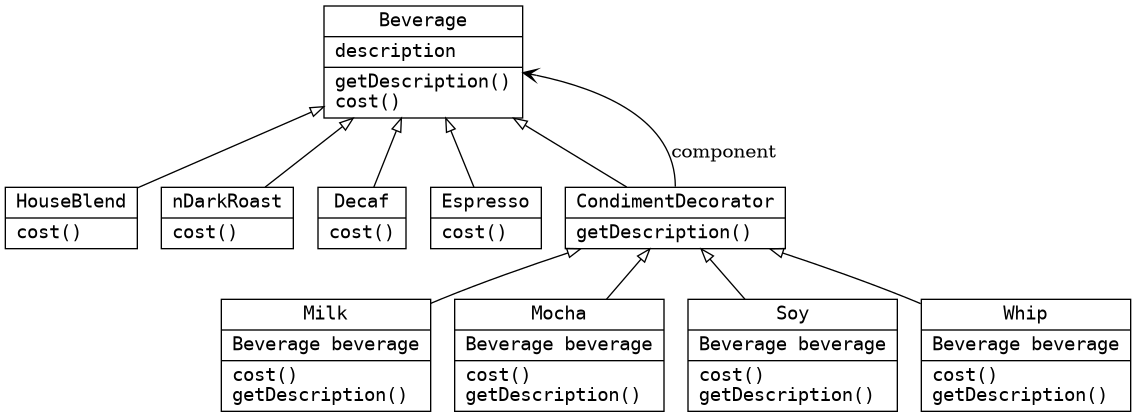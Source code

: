 @startdot
digraph s {
    rankdir = BT;

    edge[arrowhead=empty];
    node[shape="record", fontname="Consolas,Monaco"];

    node_beverage[label="{Beverage|description\l|getDescription()\lcost()\l}"];

    node_houseBlend[label="{<d0>HouseBlend|cost()\l}"];
    node_darkRoast[label="{<d0>nDarkRoast|cost()\l}"];
    node_decaf[label="{<d0>Decaf|cost()\l}"];
    node_espresso[label="{<d0>Espresso|cost()\l}"];


    node_houseBlend  -> node_beverage;
    node_darkRoast  ->  node_beverage;
    node_decaf       -> node_beverage;
    node_espresso   ->  node_beverage;

    node_condimentDecorator[label="{<f1>CondimentDecorator|getDescription()\l}"];

    node_condimentDecorator -> node_beverage;
    node_condimentDecorator:f1 -> node_beverage[label="component",arrowhead="vee"]

    node_milk[label="{<d0>Milk|Beverage beverage\l|cost()\lgetDescription()\l}"];
    node_Mocha[label="{<d0>Mocha|Beverage beverage\l|cost()\lgetDescription()\l}"];
    node_soy[label="{<d0>Soy|Beverage beverage\l|cost()\lgetDescription()\l}"];
    node_whip[label="{<d0>Whip|Beverage beverage\l|cost()\lgetDescription()\l}"];

    node_milk->node_condimentDecorator
    node_Mocha->node_condimentDecorator
    node_soy->node_condimentDecorator
    node_whip->node_condimentDecorator
}
@enddot